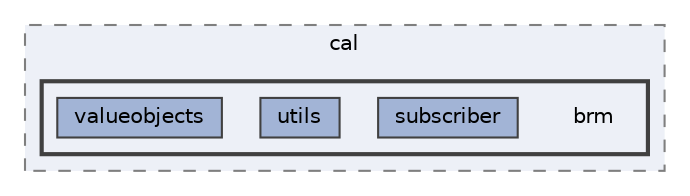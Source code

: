 digraph "repository/brm-subscriber/src/main/java/com/sterlite/cal/brm"
{
 // LATEX_PDF_SIZE
  bgcolor="transparent";
  edge [fontname=Helvetica,fontsize=10,labelfontname=Helvetica,labelfontsize=10];
  node [fontname=Helvetica,fontsize=10,shape=box,height=0.2,width=0.4];
  compound=true
  subgraph clusterdir_9f5a43d51e9b4694d00bd3b134b6cc91 {
    graph [ bgcolor="#edf0f7", pencolor="grey50", label="cal", fontname=Helvetica,fontsize=10 style="filled,dashed", URL="dir_9f5a43d51e9b4694d00bd3b134b6cc91.html",tooltip=""]
  subgraph clusterdir_cfc9ffe2622b98871ca3c195368497a8 {
    graph [ bgcolor="#edf0f7", pencolor="grey25", label="", fontname=Helvetica,fontsize=10 style="filled,bold", URL="dir_cfc9ffe2622b98871ca3c195368497a8.html",tooltip=""]
    dir_cfc9ffe2622b98871ca3c195368497a8 [shape=plaintext, label="brm"];
  dir_337b65853da60742edd2f04708539229 [label="subscriber", fillcolor="#a2b4d6", color="grey25", style="filled", URL="dir_337b65853da60742edd2f04708539229.html",tooltip=""];
  dir_3166389bf5071af4410132b057b46133 [label="utils", fillcolor="#a2b4d6", color="grey25", style="filled", URL="dir_3166389bf5071af4410132b057b46133.html",tooltip=""];
  dir_5c3c4da3c3062bc0d9194bbdf84118c7 [label="valueobjects", fillcolor="#a2b4d6", color="grey25", style="filled", URL="dir_5c3c4da3c3062bc0d9194bbdf84118c7.html",tooltip=""];
  }
  }
}

